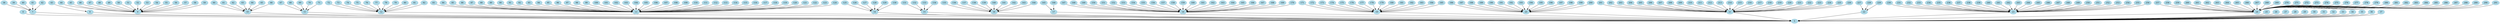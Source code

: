 digraph 
  {
    node [ color = lightblue, style = filled ];
    6 -> 5;
    7 -> 5;
    8 -> 5;
    9 -> 5;
    10 -> 5;
    11 -> 5;
    12 -> 5;
    13 -> 5;
    14 -> 5;
    15 -> 5;
    16 -> 5;
    17 -> 5;
    18 -> 5;
    19 -> 5;
    20 -> 5;
    21 -> 5;
    22 -> 5;
    23 -> 5;
    24 -> 5;
    25 -> 5;
    26 -> 5;
    27 -> 5;
    28 -> 5;
    29 -> 5;
    30 -> 5;
    31 -> 5;
    32 -> 5;
    33 -> 5;
    34 -> 5;
    35 -> 5;
    36 -> 5;
    37 -> 5;
    38 -> 7;
    39 -> 7;
    40 -> 7;
    41 -> 7;
    42 -> 7;
    43 -> 8;
    44 -> 9;
    45 -> 9;
    46 -> 9;
    47 -> 9;
    48 -> 9;
    49 -> 9;
    50 -> 9;
    51 -> 9;
    52 -> 9;
    53 -> 9;
    54 -> 9;
    55 -> 9;
    56 -> 9;
    57 -> 9;
    58 -> 9;
    59 -> 9;
    60 -> 10;
    61 -> 10;
    62 -> 10;
    63 -> 10;
    64 -> 10;
    65 -> 10;
    66 -> 10;
    67 -> 11;
    68 -> 11;
    69 -> 11;
    70 -> 11;
    71 -> 11;
    72 -> 12;
    73 -> 12;
    74 -> 12;
    75 -> 12;
    76 -> 12;
    77 -> 12;
    78 -> 12;
    79 -> 12;
    80 -> 12;
    81 -> 12;
    82 -> 12;
    83 -> 13;
    84 -> 13;
    85 -> 13;
    86 -> 13;
    87 -> 13;
    88 -> 13;
    89 -> 13;
    90 -> 13;
    91 -> 13;
    92 -> 13;
    93 -> 13;
    94 -> 13;
    95 -> 13;
    96 -> 13;
    97 -> 13;
    98 -> 13;
    99 -> 13;
    100 -> 13;
    101 -> 13;
    102 -> 13;
    103 -> 13;
    104 -> 13;
    105 -> 13;
    106 -> 13;
    107 -> 13;
    108 -> 13;
    109 -> 13;
    110 -> 13;
    111 -> 13;
    112 -> 13;
    113 -> 13;
    114 -> 13;
    115 -> 13;
    116 -> 13;
    117 -> 13;
    118 -> 13;
    119 -> 13;
    120 -> 13;
    121 -> 13;
    122 -> 13;
    123 -> 13;
    124 -> 13;
    125 -> 14;
    126 -> 14;
    127 -> 14;
    128 -> 14;
    129 -> 14;
    130 -> 14;
    131 -> 15;
    132 -> 15;
    133 -> 15;
    134 -> 15;
    135 -> 16;
    136 -> 16;
    137 -> 16;
    138 -> 16;
    139 -> 16;
    140 -> 16;
    141 -> 16;
    142 -> 16;
    143 -> 16;
    144 -> 16;
    145 -> 17;
    146 -> 17;
    147 -> 18;
    148 -> 18;
    149 -> 18;
    150 -> 18;
    151 -> 18;
    152 -> 18;
    153 -> 18;
    154 -> 18;
    155 -> 18;
    156 -> 18;
    157 -> 18;
    158 -> 18;
    159 -> 18;
    160 -> 18;
    161 -> 18;
    162 -> 18;
    163 -> 18;
    164 -> 18;
    165 -> 18;
    166 -> 18;
    167 -> 18;
    168 -> 18;
    169 -> 18;
    170 -> 18;
    171 -> 19;
    172 -> 19;
    173 -> 19;
    174 -> 19;
    175 -> 19;
    176 -> 19;
    177 -> 19;
    178 -> 19;
    179 -> 19;
    180 -> 19;
    181 -> 19;
    182 -> 19;
    183 -> 19;
    184 -> 19;
    185 -> 19;
    186 -> 20;
    187 -> 20;
    188 -> 20;
    189 -> 20;
    190 -> 20;
    191 -> 20;
    192 -> 20;
    193 -> 20;
    194 -> 20;
    195 -> 20;
    196 -> 20;
    197 -> 20;
    198 -> 20;
    199 -> 20;
    200 -> 20;
    201 -> 21;
    202 -> 21;
    203 -> 21;
    204 -> 21;
    205 -> 21;
    206 -> 21;
    207 -> 21;
    208 -> 21;
    209 -> 21;
    210 -> 21;
    211 -> 21;
    212 -> 21;
    213 -> 21;
    214 -> 21;
    215 -> 21;
    216 -> 21;
    217 -> 21;
    218 -> 21;
    219 -> 21;
    220 -> 21;
    221 -> 21;
    222 -> 21;
    223 -> 21;
    224 -> 21;
    225 -> 21;
    226 -> 21;
    227 -> 22;
    228 -> 22;
    229 -> 22;
    230 -> 23;
    231 -> 23;
    232 -> 23;
    233 -> 23;
    234 -> 23;
    235 -> 23;
    236 -> 23;
    237 -> 23;
    238 -> 23;
    239 -> 23;
    240 -> 23;
    241 -> 23;
    242 -> 23;
    243 -> 23;
    244 -> 23;
    245 -> 23;
    246 -> 23;
    247 -> 23;
    248 -> 23;
    249 -> 23;
    250 -> 23;
    251 -> 23;
    252 -> 23;
    253 -> 23;
    254 -> 23;
    255 -> 23;
    256 -> 23;
    257 -> 24;
    258 -> 24;
    259 -> 24;
    260 -> 24;
    261 -> 24;
    262 -> 24;
    263 -> 24;
    264 -> 24;
    265 -> 24;
    266 -> 24;
    267 -> 24;
    268 -> 24;
    269 -> 24;
    270 -> 24;
    271 -> 24;
    272 -> 24;
    273 -> 24;
    274 -> 24;
    275 -> 24;
    276 -> 24;
    277 -> 24;
    278 -> 24;
    279 -> 24;
    280 -> 24;
    281 -> 24;
    282 -> 24;
    283 -> 24;
    284 -> 24;
    285 -> 24;
    286 -> 24;
    287 -> 24;
    288 -> 24;
    289 -> 24;
    290 -> 24;
    291 -> 24;
  }
